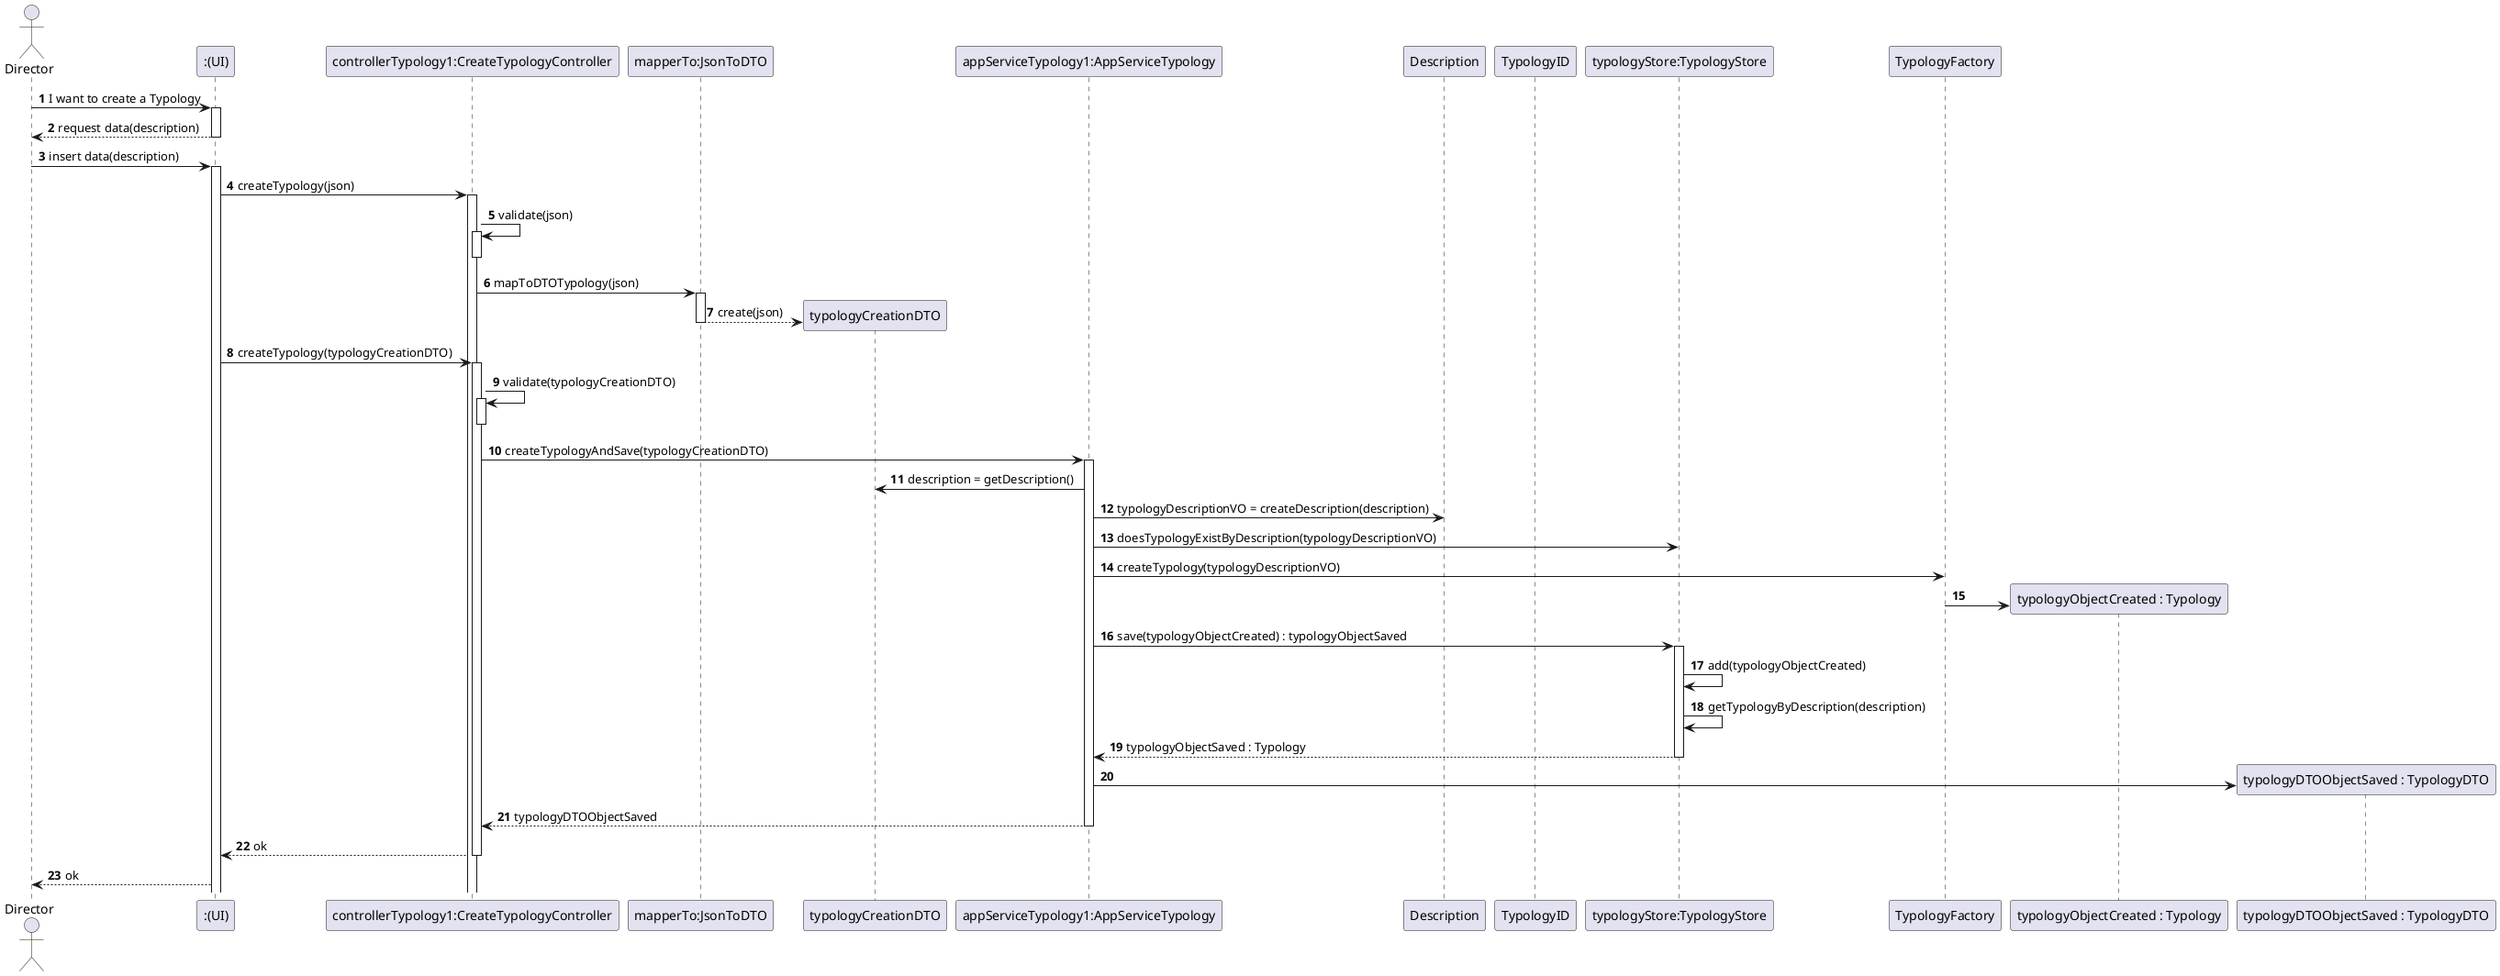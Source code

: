 @startuml
'https://plantuml.com/class-diagram


autonumber
actor "Director" as director
participant ":(UI)" as route
participant ":CreateTypologyRoute(UI)" as route
participant "controllerTypology1:CreateTypologyController" as controller
participant "mapperTo:JsonToDTO" as mapperJson
participant "typologyCreationDTO"
participant "appServiceTypology1:AppServiceTypology" as service
participant "Description"
participant "TypologyID"
participant "typologyStore:TypologyStore" as repo
participant TypologyFactory
participant "typologyObjectCreated : Typology" as Typology
participant "typologyDTOObjectSaved : TypologyDTO" as typDTOObjectSaved


 director -> route :I want to create a Typology
 activate route
director <-- route: request data(description)
deactivate route
director -> route: insert data(description)
activate route

route -> controller: createTypology(json)
activate controller
controller -> controller:validate(json)
activate controller
deactivate controller
controller -> mapperJson: mapToDTOTypology(json)
activate mapperJson
mapperJson --> typologyCreationDTO**: create(json)
deactivate mapperJson


route -> controller: createTypology(typologyCreationDTO)
activate controller
controller -> controller:validate(typologyCreationDTO)
activate controller
deactivate controller
controller -> service : createTypologyAndSave(typologyCreationDTO)



activate service
service -> typologyCreationDTO : description = getDescription()
service -> Description : typologyDescriptionVO = createDescription(description)

service -> repo : doesTypologyExistByDescription(typologyDescriptionVO)

service -> TypologyFactory : createTypology(typologyDescriptionVO)
TypologyFactory -> Typology**

service -> repo : save(typologyObjectCreated) : typologyObjectSaved
activate repo
repo -> repo : add(typologyObjectCreated)
repo -> repo : getTypologyByDescription(description)
repo --> service: typologyObjectSaved : Typology
deactivate repo

service -> typDTOObjectSaved** :



controller <-- service: typologyDTOObjectSaved
deactivate service
controller --> route : ok
deactivate controller

director <-- route: ok



@enduml